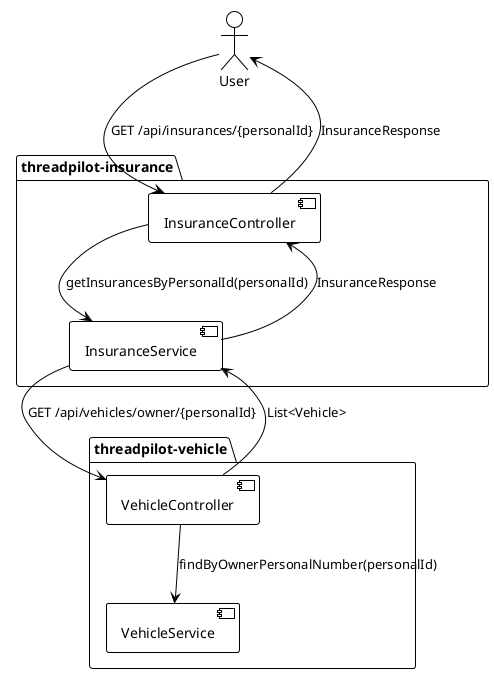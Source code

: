@startuml
!theme plain
actor User

package "threadpilot-insurance" {
  [InsuranceController] as InsuranceAPI
  [InsuranceService]
}

package "threadpilot-vehicle" {
  [VehicleController] as VehicleAPI
  [VehicleService]
}

User --> InsuranceAPI : GET /api/insurances/{personalId}
InsuranceAPI --> InsuranceService : getInsurancesByPersonalId(personalId)
InsuranceService --> VehicleAPI : GET /api/vehicles/owner/{personalId}
VehicleAPI --> VehicleService : findByOwnerPersonalNumber(personalId)

' Optional: VehicleService queries DB (not shown)
InsuranceService <-- VehicleAPI : List<Vehicle>
InsuranceAPI <-- InsuranceService : InsuranceResponse
User <-- InsuranceAPI : InsuranceResponse

@enduml